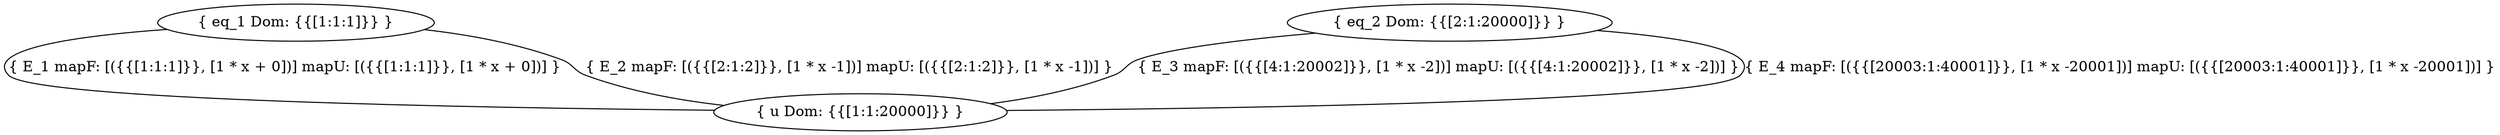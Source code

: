 digraph G{
    ratio="fill"
    node[shape="ellipse"]
    u [label="{ u Dom: {{[1:1:20000]}} }"]
    eq_1 [label="{ eq_1 Dom: {{[1:1:1]}} }"]
    eq_2 [label="{ eq_2 Dom: {{[2:1:20000]}} }"]
    
eq_1 -> u [label="{ E_1 mapF: [({{[1:1:1]}}, [1 * x + 0])] mapU: [({{[1:1:1]}}, [1 * x + 0])] }", arrowhead="none"]
    eq_1 -> u [label="{ E_2 mapF: [({{[2:1:2]}}, [1 * x -1])] mapU: [({{[2:1:2]}}, [1 * x -1])] }", arrowhead="none"]
    eq_2 -> u [label="{ E_3 mapF: [({{[4:1:20002]}}, [1 * x -2])] mapU: [({{[4:1:20002]}}, [1 * x -2])] }", arrowhead="none"]
    eq_2 -> u [label="{ E_4 mapF: [({{[20003:1:40001]}}, [1 * x -20001])] mapU: [({{[20003:1:40001]}}, [1 * x -20001])] }", arrowhead="none"]
    
}

